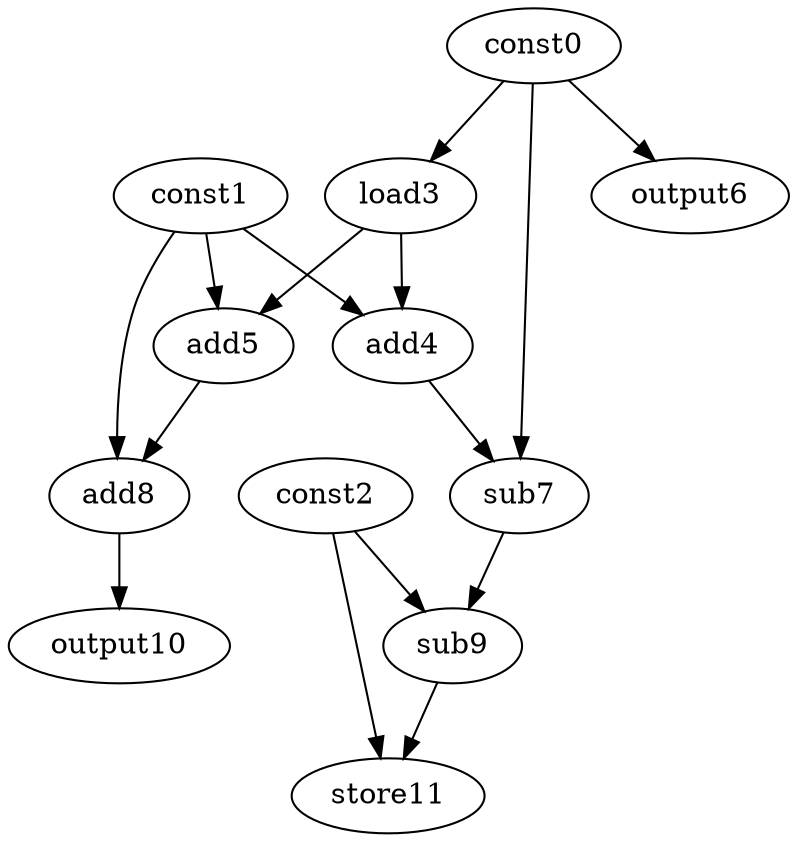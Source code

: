 digraph G { 
const0[opcode=const]; 
const1[opcode=const]; 
const2[opcode=const]; 
load3[opcode=load]; 
add4[opcode=add]; 
add5[opcode=add]; 
output6[opcode=output]; 
sub7[opcode=sub]; 
add8[opcode=add]; 
sub9[opcode=sub]; 
output10[opcode=output]; 
store11[opcode=store]; 
const0->load3[operand=0];
const0->output6[operand=0];
const1->add4[operand=0];
load3->add4[operand=1];
const1->add5[operand=0];
load3->add5[operand=1];
const0->sub7[operand=0];
add4->sub7[operand=1];
const1->add8[operand=0];
add5->add8[operand=1];
sub7->sub9[operand=0];
const2->sub9[operand=1];
add8->output10[operand=0];
sub9->store11[operand=0];
const2->store11[operand=1];
}
